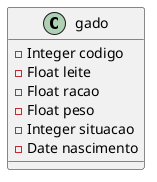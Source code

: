 @startuml
    class gado{
       -Integer codigo
       -Float leite
       -Float racao
       -Float peso 
       -Integer situacao
       -Date nascimento
    }
@enduml